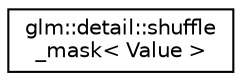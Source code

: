 digraph "Graphical Class Hierarchy"
{
  edge [fontname="Helvetica",fontsize="10",labelfontname="Helvetica",labelfontsize="10"];
  node [fontname="Helvetica",fontsize="10",shape=record];
  rankdir="LR";
  Node1 [label="glm::detail::shuffle\l_mask\< Value \>",height=0.2,width=0.4,color="black", fillcolor="white", style="filled",URL="$structglm_1_1detail_1_1shuffle__mask.html"];
}
